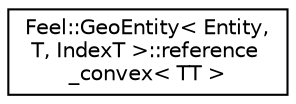 digraph "Graphical Class Hierarchy"
{
 // LATEX_PDF_SIZE
  edge [fontname="Helvetica",fontsize="10",labelfontname="Helvetica",labelfontsize="10"];
  node [fontname="Helvetica",fontsize="10",shape=record];
  rankdir="LR";
  Node0 [label="Feel::GeoEntity\< Entity,\l T, IndexT \>::reference\l_convex\< TT \>",height=0.2,width=0.4,color="black", fillcolor="white", style="filled",URL="$structFeel_1_1GeoEntity_1_1reference__convex.html",tooltip="helper class to construct the associated reference convex."];
}
